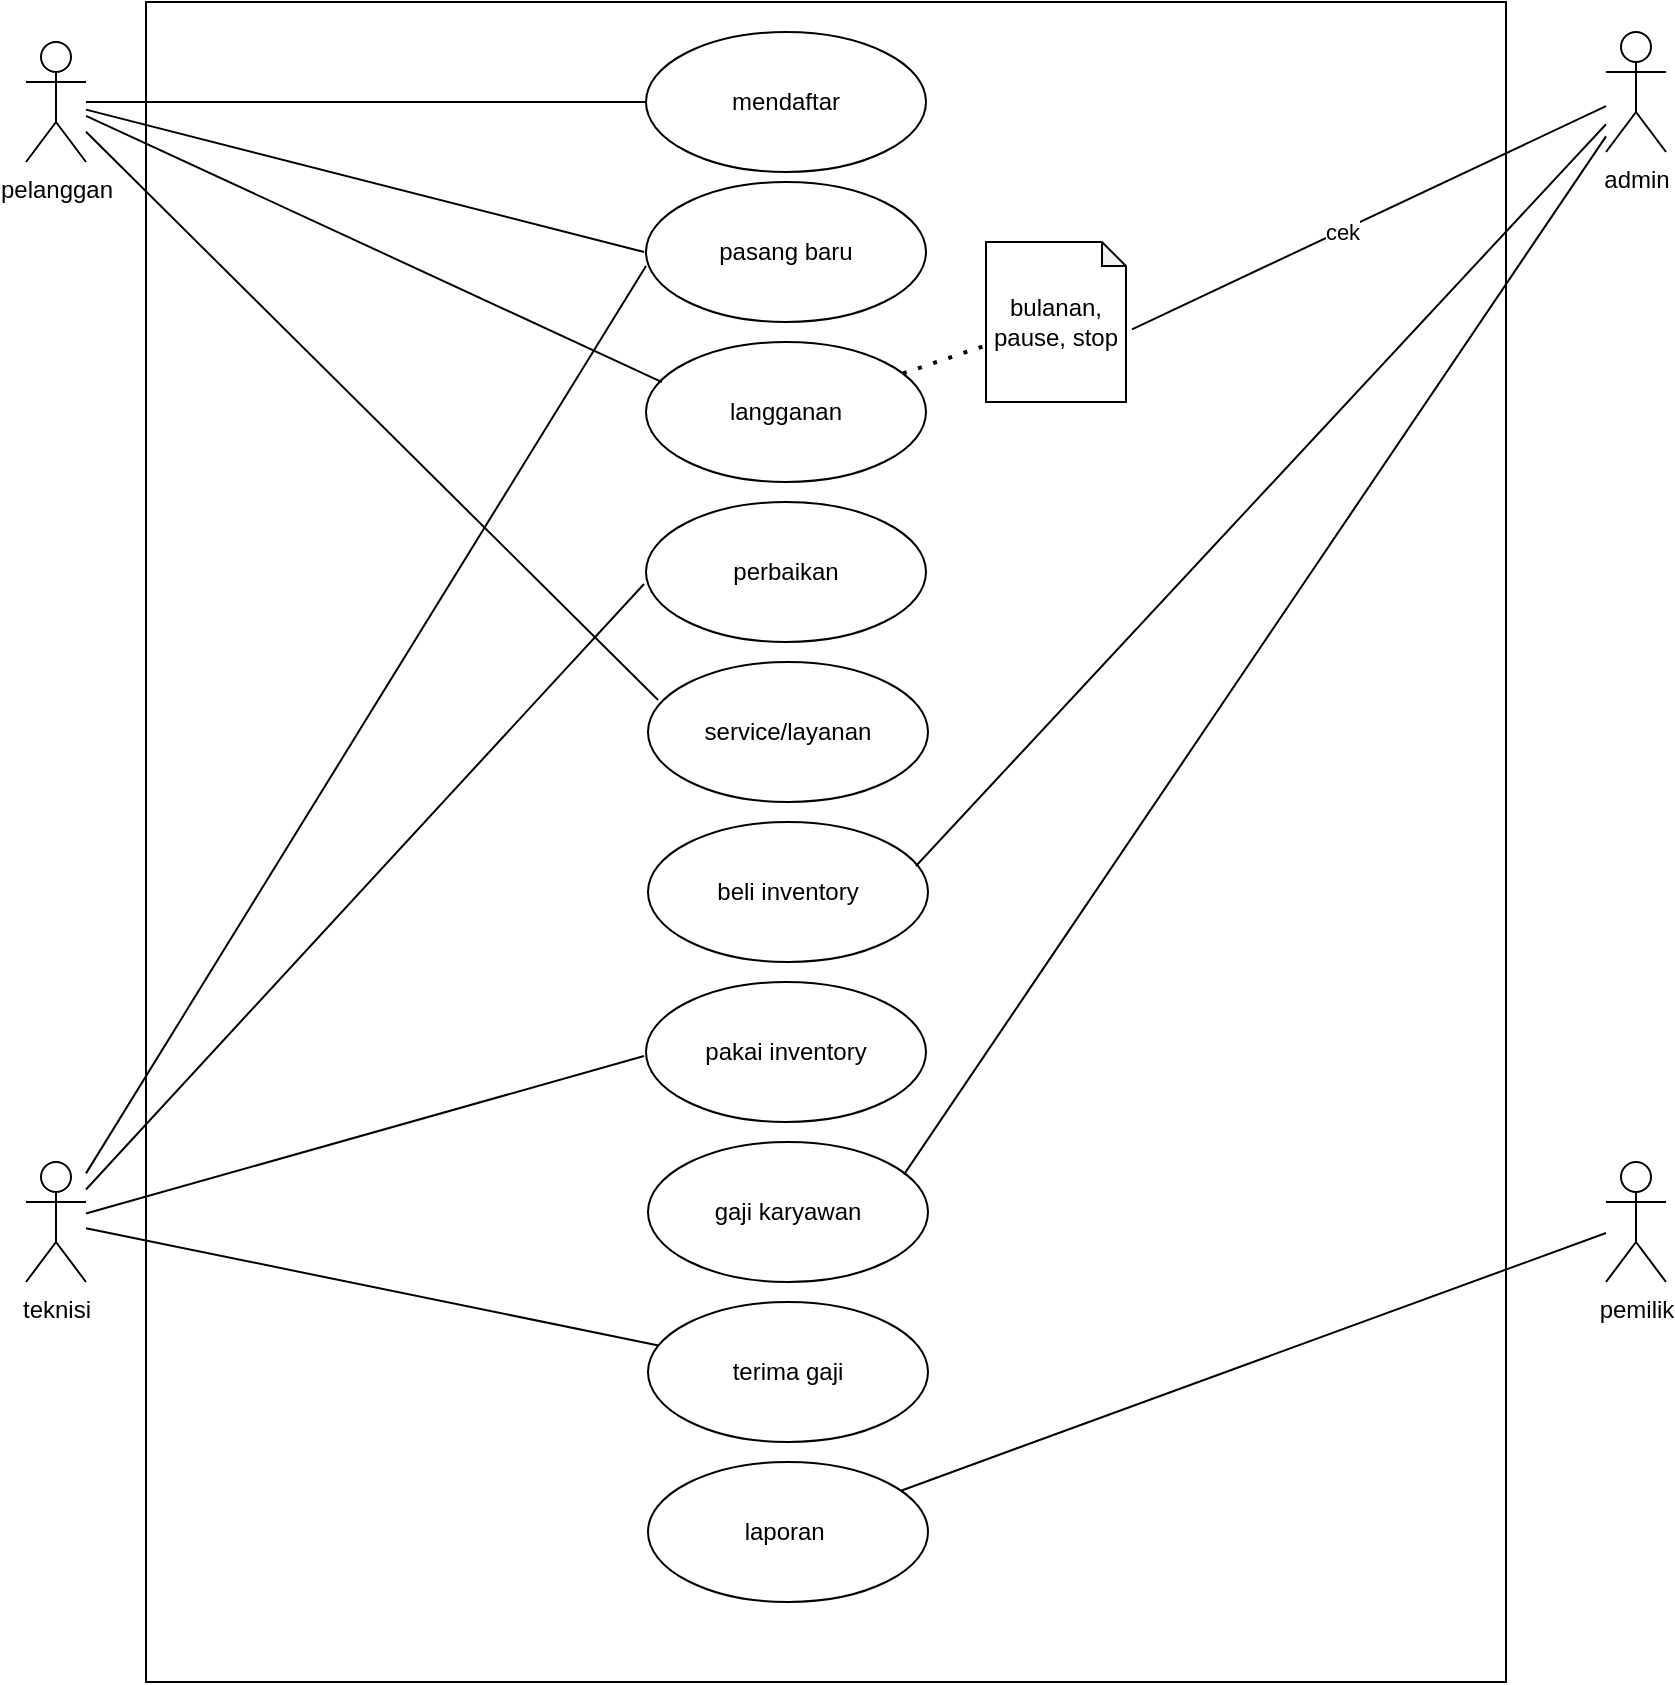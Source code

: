<mxfile version="15.2.9" type="github">
  <diagram id="T8TC4MAQD_PDJFBQ0sH-" name="Page-1">
    <mxGraphModel dx="1157" dy="643" grid="1" gridSize="10" guides="1" tooltips="1" connect="0" arrows="1" fold="1" page="1" pageScale="1" pageWidth="850" pageHeight="1100" math="0" shadow="0">
      <root>
        <mxCell id="0" />
        <mxCell id="1" parent="0" />
        <mxCell id="yM-iLHwna3-0Nd7lgm04-1" value="pelanggan" style="shape=umlActor;verticalLabelPosition=bottom;verticalAlign=top;html=1;outlineConnect=0;" vertex="1" parent="1">
          <mxGeometry x="20" y="60" width="30" height="60" as="geometry" />
        </mxCell>
        <mxCell id="yM-iLHwna3-0Nd7lgm04-2" value="admin" style="shape=umlActor;verticalLabelPosition=bottom;verticalAlign=top;html=1;outlineConnect=0;" vertex="1" parent="1">
          <mxGeometry x="810" y="55" width="30" height="60" as="geometry" />
        </mxCell>
        <mxCell id="yM-iLHwna3-0Nd7lgm04-3" value="pemilik" style="shape=umlActor;verticalLabelPosition=bottom;verticalAlign=top;html=1;outlineConnect=0;" vertex="1" parent="1">
          <mxGeometry x="810" y="620" width="30" height="60" as="geometry" />
        </mxCell>
        <mxCell id="yM-iLHwna3-0Nd7lgm04-5" value="mendaftar" style="ellipse;whiteSpace=wrap;html=1;" vertex="1" parent="1">
          <mxGeometry x="330" y="55" width="140" height="70" as="geometry" />
        </mxCell>
        <mxCell id="yM-iLHwna3-0Nd7lgm04-6" value="pasang baru" style="ellipse;whiteSpace=wrap;html=1;" vertex="1" parent="1">
          <mxGeometry x="330" y="130" width="140" height="70" as="geometry" />
        </mxCell>
        <mxCell id="yM-iLHwna3-0Nd7lgm04-7" value="langganan" style="ellipse;whiteSpace=wrap;html=1;" vertex="1" parent="1">
          <mxGeometry x="330" y="210" width="140" height="70" as="geometry" />
        </mxCell>
        <mxCell id="yM-iLHwna3-0Nd7lgm04-17" value="" style="endArrow=none;html=1;entryX=0;entryY=0.5;entryDx=0;entryDy=0;" edge="1" parent="1" source="yM-iLHwna3-0Nd7lgm04-1" target="yM-iLHwna3-0Nd7lgm04-5">
          <mxGeometry width="50" height="50" relative="1" as="geometry">
            <mxPoint x="110" y="150" as="sourcePoint" />
            <mxPoint x="170" y="80" as="targetPoint" />
          </mxGeometry>
        </mxCell>
        <mxCell id="yM-iLHwna3-0Nd7lgm04-24" value="" style="endArrow=none;html=1;entryX=-0.007;entryY=0.5;entryDx=0;entryDy=0;entryPerimeter=0;" edge="1" parent="1" source="yM-iLHwna3-0Nd7lgm04-1" target="yM-iLHwna3-0Nd7lgm04-6">
          <mxGeometry width="50" height="50" relative="1" as="geometry">
            <mxPoint x="220" y="190" as="sourcePoint" />
            <mxPoint x="200" y="135.238" as="targetPoint" />
          </mxGeometry>
        </mxCell>
        <mxCell id="yM-iLHwna3-0Nd7lgm04-25" value="" style="endArrow=none;html=1;entryX=0.057;entryY=0.286;entryDx=0;entryDy=0;entryPerimeter=0;" edge="1" parent="1" source="yM-iLHwna3-0Nd7lgm04-1" target="yM-iLHwna3-0Nd7lgm04-7">
          <mxGeometry width="50" height="50" relative="1" as="geometry">
            <mxPoint x="130" y="109.997" as="sourcePoint" />
            <mxPoint x="329.02" y="189.04" as="targetPoint" />
          </mxGeometry>
        </mxCell>
        <mxCell id="yM-iLHwna3-0Nd7lgm04-26" value="teknisi" style="shape=umlActor;verticalLabelPosition=bottom;verticalAlign=top;html=1;outlineConnect=0;fillColor=none;" vertex="1" parent="1">
          <mxGeometry x="20" y="620" width="30" height="60" as="geometry" />
        </mxCell>
        <mxCell id="yM-iLHwna3-0Nd7lgm04-27" value="" style="endArrow=none;html=1;entryX=0;entryY=0.6;entryDx=0;entryDy=0;entryPerimeter=0;" edge="1" parent="1" source="yM-iLHwna3-0Nd7lgm04-26" target="yM-iLHwna3-0Nd7lgm04-6">
          <mxGeometry width="50" height="50" relative="1" as="geometry">
            <mxPoint x="150" y="440" as="sourcePoint" />
            <mxPoint x="200" y="390" as="targetPoint" />
          </mxGeometry>
        </mxCell>
        <mxCell id="yM-iLHwna3-0Nd7lgm04-28" value="perbaikan" style="ellipse;whiteSpace=wrap;html=1;" vertex="1" parent="1">
          <mxGeometry x="330" y="290" width="140" height="70" as="geometry" />
        </mxCell>
        <mxCell id="yM-iLHwna3-0Nd7lgm04-29" value="" style="endArrow=none;html=1;entryX=-0.007;entryY=0.586;entryDx=0;entryDy=0;entryPerimeter=0;" edge="1" parent="1" source="yM-iLHwna3-0Nd7lgm04-26" target="yM-iLHwna3-0Nd7lgm04-28">
          <mxGeometry width="50" height="50" relative="1" as="geometry">
            <mxPoint x="170" y="470" as="sourcePoint" />
            <mxPoint x="220" y="420" as="targetPoint" />
          </mxGeometry>
        </mxCell>
        <mxCell id="yM-iLHwna3-0Nd7lgm04-30" value="service/layanan" style="ellipse;whiteSpace=wrap;html=1;" vertex="1" parent="1">
          <mxGeometry x="331" y="370" width="140" height="70" as="geometry" />
        </mxCell>
        <mxCell id="yM-iLHwna3-0Nd7lgm04-31" value="" style="endArrow=none;html=1;entryX=0.036;entryY=0.271;entryDx=0;entryDy=0;entryPerimeter=0;" edge="1" parent="1" source="yM-iLHwna3-0Nd7lgm04-1" target="yM-iLHwna3-0Nd7lgm04-30">
          <mxGeometry width="50" height="50" relative="1" as="geometry">
            <mxPoint x="180" y="250" as="sourcePoint" />
            <mxPoint x="230" y="200" as="targetPoint" />
          </mxGeometry>
        </mxCell>
        <mxCell id="yM-iLHwna3-0Nd7lgm04-33" value="beli inventory" style="ellipse;whiteSpace=wrap;html=1;" vertex="1" parent="1">
          <mxGeometry x="331" y="450" width="140" height="70" as="geometry" />
        </mxCell>
        <mxCell id="yM-iLHwna3-0Nd7lgm04-34" value="" style="endArrow=none;html=1;exitX=0.957;exitY=0.314;exitDx=0;exitDy=0;exitPerimeter=0;" edge="1" parent="1" source="yM-iLHwna3-0Nd7lgm04-33" target="yM-iLHwna3-0Nd7lgm04-2">
          <mxGeometry width="50" height="50" relative="1" as="geometry">
            <mxPoint x="520" y="470" as="sourcePoint" />
            <mxPoint x="570" y="420" as="targetPoint" />
          </mxGeometry>
        </mxCell>
        <mxCell id="yM-iLHwna3-0Nd7lgm04-35" value="pakai inventory" style="ellipse;whiteSpace=wrap;html=1;" vertex="1" parent="1">
          <mxGeometry x="330" y="530" width="140" height="70" as="geometry" />
        </mxCell>
        <mxCell id="yM-iLHwna3-0Nd7lgm04-36" value="" style="endArrow=none;html=1;entryX=-0.007;entryY=0.529;entryDx=0;entryDy=0;entryPerimeter=0;" edge="1" parent="1" source="yM-iLHwna3-0Nd7lgm04-26" target="yM-iLHwna3-0Nd7lgm04-35">
          <mxGeometry width="50" height="50" relative="1" as="geometry">
            <mxPoint x="140" y="650" as="sourcePoint" />
            <mxPoint x="190" y="600" as="targetPoint" />
          </mxGeometry>
        </mxCell>
        <mxCell id="yM-iLHwna3-0Nd7lgm04-37" value="gaji karyawan" style="ellipse;whiteSpace=wrap;html=1;" vertex="1" parent="1">
          <mxGeometry x="331" y="610" width="140" height="70" as="geometry" />
        </mxCell>
        <mxCell id="yM-iLHwna3-0Nd7lgm04-38" value="" style="endArrow=none;html=1;exitX=0.914;exitY=0.233;exitDx=0;exitDy=0;exitPerimeter=0;" edge="1" parent="1" source="yM-iLHwna3-0Nd7lgm04-37" target="yM-iLHwna3-0Nd7lgm04-2">
          <mxGeometry width="50" height="50" relative="1" as="geometry">
            <mxPoint x="770" y="240" as="sourcePoint" />
            <mxPoint x="820" y="190" as="targetPoint" />
          </mxGeometry>
        </mxCell>
        <mxCell id="yM-iLHwna3-0Nd7lgm04-39" value="terima gaji" style="ellipse;whiteSpace=wrap;html=1;" vertex="1" parent="1">
          <mxGeometry x="331" y="690" width="140" height="70" as="geometry" />
        </mxCell>
        <mxCell id="yM-iLHwna3-0Nd7lgm04-40" value="" style="endArrow=none;html=1;" edge="1" parent="1" source="yM-iLHwna3-0Nd7lgm04-26" target="yM-iLHwna3-0Nd7lgm04-39">
          <mxGeometry width="50" height="50" relative="1" as="geometry">
            <mxPoint x="190" y="720" as="sourcePoint" />
            <mxPoint x="240" y="670" as="targetPoint" />
          </mxGeometry>
        </mxCell>
        <mxCell id="yM-iLHwna3-0Nd7lgm04-41" value="" style="endArrow=none;html=1;exitX=1.043;exitY=0.546;exitDx=0;exitDy=0;exitPerimeter=0;" edge="1" parent="1" source="yM-iLHwna3-0Nd7lgm04-43" target="yM-iLHwna3-0Nd7lgm04-2">
          <mxGeometry width="50" height="50" relative="1" as="geometry">
            <mxPoint x="750" y="125" as="sourcePoint" />
            <mxPoint x="800" y="75" as="targetPoint" />
          </mxGeometry>
        </mxCell>
        <mxCell id="yM-iLHwna3-0Nd7lgm04-42" value="cek" style="edgeLabel;html=1;align=center;verticalAlign=middle;resizable=0;points=[];" vertex="1" connectable="0" parent="yM-iLHwna3-0Nd7lgm04-41">
          <mxGeometry x="-0.117" relative="1" as="geometry">
            <mxPoint as="offset" />
          </mxGeometry>
        </mxCell>
        <mxCell id="yM-iLHwna3-0Nd7lgm04-43" value="bulanan,&lt;br&gt;pause, stop" style="shape=note;whiteSpace=wrap;html=1;backgroundOutline=1;darkOpacity=0.05;fillColor=none;size=12;" vertex="1" parent="1">
          <mxGeometry x="500" y="160" width="70" height="80" as="geometry" />
        </mxCell>
        <mxCell id="yM-iLHwna3-0Nd7lgm04-44" value="" style="endArrow=none;dashed=1;html=1;dashPattern=1 3;strokeWidth=2;" edge="1" parent="1" source="yM-iLHwna3-0Nd7lgm04-7" target="yM-iLHwna3-0Nd7lgm04-43">
          <mxGeometry width="50" height="50" relative="1" as="geometry">
            <mxPoint x="490" y="310" as="sourcePoint" />
            <mxPoint x="540" y="260" as="targetPoint" />
          </mxGeometry>
        </mxCell>
        <mxCell id="yM-iLHwna3-0Nd7lgm04-45" value="laporan&amp;nbsp;" style="ellipse;whiteSpace=wrap;html=1;" vertex="1" parent="1">
          <mxGeometry x="331" y="770" width="140" height="70" as="geometry" />
        </mxCell>
        <mxCell id="yM-iLHwna3-0Nd7lgm04-46" value="" style="endArrow=none;html=1;" edge="1" parent="1" source="yM-iLHwna3-0Nd7lgm04-45" target="yM-iLHwna3-0Nd7lgm04-3">
          <mxGeometry width="50" height="50" relative="1" as="geometry">
            <mxPoint x="720" y="740" as="sourcePoint" />
            <mxPoint x="770" y="690" as="targetPoint" />
          </mxGeometry>
        </mxCell>
        <mxCell id="yM-iLHwna3-0Nd7lgm04-47" value="" style="whiteSpace=wrap;html=1;fillColor=none;" vertex="1" parent="1">
          <mxGeometry x="80" y="40" width="680" height="840" as="geometry" />
        </mxCell>
      </root>
    </mxGraphModel>
  </diagram>
</mxfile>
